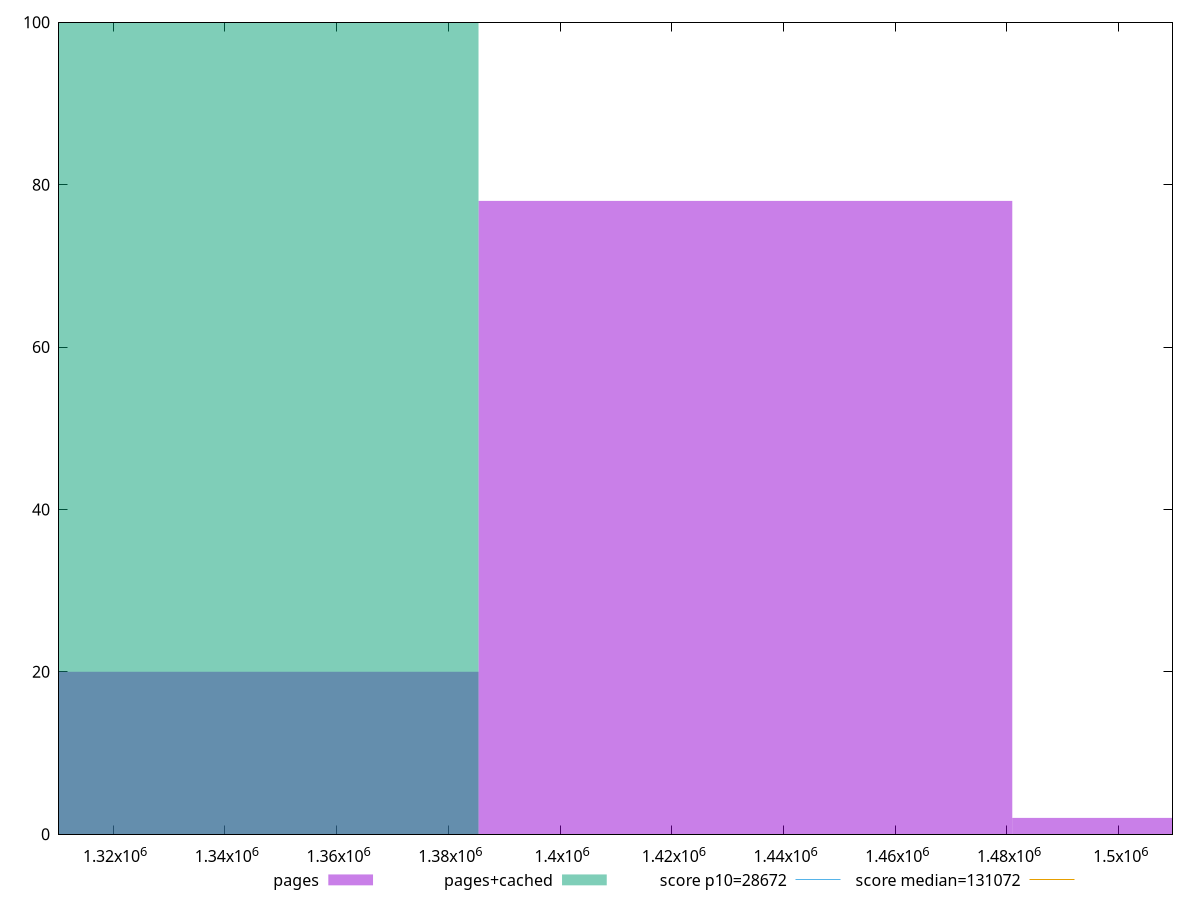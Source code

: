 reset

$pages <<EOF
1337634.400799653 20
1528725.0294853179 2
1433179.7151424855 78
EOF

$pagesCached <<EOF
1337634.400799653 100
EOF

set key outside below
set boxwidth 95545.31434283237
set xrange [1310316.5490782121:1509629.6921260087]
set yrange [0:100]
set trange [0:100]
set style fill transparent solid 0.5 noborder

set parametric
set terminal svg size 640, 500 enhanced background rgb 'white'
set output "report_00017_2021-02-10T15-08-03.406Z/uses-long-cache-ttl/comparison/histogram/0_vs_1.svg"

plot $pages title "pages" with boxes, \
     $pagesCached title "pages+cached" with boxes, \
     28672,t title "score p10=28672", \
     131072,t title "score median=131072"

reset

